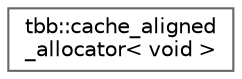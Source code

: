 digraph "类继承关系图"
{
 // LATEX_PDF_SIZE
  bgcolor="transparent";
  edge [fontname=Helvetica,fontsize=10,labelfontname=Helvetica,labelfontsize=10];
  node [fontname=Helvetica,fontsize=10,shape=box,height=0.2,width=0.4];
  rankdir="LR";
  Node0 [id="Node000000",label="tbb::cache_aligned\l_allocator\< void \>",height=0.2,width=0.4,color="grey40", fillcolor="white", style="filled",URL="$classtbb_1_1cache__aligned__allocator_3_01void_01_4.html",tooltip="Analogous to std::allocator<void>, as defined in ISO C++ Standard, Section 20.4.1"];
}
